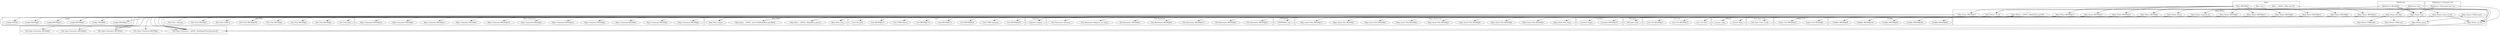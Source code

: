 digraph {
graph [overlap=false]
subgraph cluster_Config {
	label="Config";
	"Config::BEGIN@11";
	"Config::TIEHASH";
	"Config::BEGIN@45";
	"Config::BEGIN@10";
	"Config::BEGIN@9";
	"Config::FETCH";
}
subgraph cluster_Mojo_Command {
	label="Mojo::Command";
	"Mojo::Command::BEGIN@7";
	"Mojo::Command::BEGIN@11";
	"Mojo::Command::BEGIN@6";
	"Mojo::Command::BEGIN@10";
	"Mojo::Command::BEGIN@8";
	"Mojo::Command::BEGIN@5";
	"Mojo::Command::BEGIN@9";
	"Mojo::Command::BEGIN@2";
	"Mojo::Command::BEGIN@12";
	"Mojo::Command::BEGIN@4";
	"Mojo::Command::BEGIN@103";
}
subgraph cluster_XSLoader {
	label="XSLoader";
	"XSLoader::load";
}
subgraph cluster_File_Find {
	label="File::Find";
	"File::Find::BEGIN@3";
	"File::Find::BEGIN@2";
	"File::Find::BEGIN@4";
	"File::Find::BEGIN@5";
	"File::Find::BEGIN@349";
	"File::Find::CORE:qr";
	"File::Find::find";
	"File::Find::_find_dir";
}
subgraph cluster_File_Spec_Functions {
	label="File::Spec::Functions";
	"File::Spec::Functions::BEGIN@3";
	"File::Spec::Functions::__ANON__[File/Spec/Functions.pm:43]";
	"File::Spec::Functions::BEGIN@6";
	"File::Spec::Functions::BEGIN@42";
	"File::Spec::Functions::BEGIN@4";
}
subgraph cluster_version {
	label="version";
	"version::(bool";
	"version::(cmp";
}
subgraph cluster_Exporter {
	label="Exporter";
	"Exporter::import";
}
subgraph cluster_File_Basename {
	label="File::Basename";
	"File::Basename::BEGIN@52";
	"File::Basename::BEGIN@42";
	"File::Basename::BEGIN@371";
	"File::Basename::BEGIN@50";
	"File::Basename::dirname";
	"File::Basename::BEGIN@51";
	"File::Basename::fileparse_set_fstype";
}
subgraph cluster_Mojo_Home {
	label="Mojo::Home";
	"Mojo::Home::CORE:match";
	"Mojo::Home::BEGIN@15";
	"Mojo::Home::detect";
	"Mojo::Home::BEGIN@9";
	"Mojo::Home::BEGIN@11";
	"Mojo::Home::BEGIN@2";
	"Mojo::Home::slurp_rel_file";
	"Mojo::Home::BEGIN@14";
	"Mojo::Home::BEGIN@16";
	"Mojo::Home::mojo_lib_dir";
	"Mojo::Home::BEGIN@13";
	"Mojo::Home::BEGIN@4";
	"Mojo::Home::new";
	"Mojo::Home::parse";
	"Mojo::Home::BEGIN@8";
	"Mojo::Home::__ANON__[Mojo/Home.pm:95]";
	"Mojo::Home::list_files";
	"Mojo::Home::BEGIN@10";
	"Mojo::Home::CORE:ftdir";
	"Mojo::Home::rel_file";
	"Mojo::Home::rel_dir";
	"Mojo::Home::BEGIN@12";
	"Mojo::Home::CORE:sort";
}
subgraph cluster_File_Spec_Unix {
	label="File::Spec::Unix";
	"File::Spec::Unix::curdir";
}
subgraph cluster_List_Util {
	label="List::Util";
	"List::Util::BEGIN@11";
	"List::Util::first";
	"List::Util::BEGIN@12";
}
subgraph cluster_Mojolicious_Command_test {
	label="Mojolicious::Command::test";
	"Mojolicious::Command::test::run";
}
subgraph cluster_overload {
	label="overload";
	"overload::BEGIN@147";
	"overload::import";
}
subgraph cluster_Mojo_Base {
	label="Mojo::Base";
	"Mojo::Base::__ANON__[Mojo/Base.pm:41]";
	"Mojo::Base::new";
	"Mojo::Base::import";
	"Mojo::Base::__ANON__[(eval 56)[Mojo/Base.pm:98]:8]";
}
subgraph cluster_Scalar_Util {
	label="Scalar::Util";
	"Scalar::Util::BEGIN@9";
	"Scalar::Util::BEGIN@10";
}
subgraph cluster_UNIVERSAL {
	label="UNIVERSAL";
	"UNIVERSAL::can";
}
subgraph cluster_FindBin {
	label="FindBin";
	"FindBin::BEGIN@95";
	"FindBin::BEGIN@98";
	"FindBin::BEGIN@205";
	"FindBin::BEGIN@99";
	"FindBin::BEGIN@100";
}
subgraph cluster_Mojo {
	label="Mojo";
	"Mojo::new";
	"Mojo::BEGIN@5";
	"Mojo::__ANON__[Mojo.pm:10]";
}
subgraph cluster_Mojolicious {
	label="Mojolicious";
	"Mojolicious::BEGIN@6";
	"Mojolicious::new";
}
subgraph cluster_Mojo_Asset_File {
	label="Mojo::Asset::File";
	"Mojo::Asset::File::BEGIN@4";
	"Mojo::Asset::File::slurp";
	"Mojo::Asset::File::BEGIN@10";
	"Mojo::Asset::File::BEGIN@5";
	"Mojo::Asset::File::BEGIN@8";
	"Mojo::Asset::File::BEGIN@9";
	"Mojo::Asset::File::BEGIN@6";
	"Mojo::Asset::File::BEGIN@2";
	"Mojo::Asset::File::BEGIN@7";
}
subgraph cluster_Cwd {
	label="Cwd";
	"Cwd::BEGIN@818";
	"Cwd::BEGIN@172";
	"Cwd::BEGIN@170";
	"Cwd::abs_path";
	"Cwd::CORE:fteexec";
	"Cwd::BEGIN@171";
	"Cwd::BEGIN@209";
	"Cwd::CORE:regcomp";
}
"Mojo::BEGIN@5" -> "Mojo::Home::BEGIN@14";
"Mojo::Home::BEGIN@10" -> "Config::BEGIN@10";
"Mojo::Home::BEGIN@9" -> "File::Basename::BEGIN@51";
"Mojo::Home::BEGIN@9" -> "File::Basename::BEGIN@371";
"Mojo::Home::BEGIN@11" -> "File::Spec::Functions::BEGIN@6";
"Mojo::Home::slurp_rel_file" -> "Mojo::Asset::File::slurp";
"Mojo::Home::BEGIN@9" -> "File::Basename::BEGIN@50";
"Mojo::Home::BEGIN@15" -> "Mojo::Command::BEGIN@10";
"Mojo::Home::BEGIN@8" -> "Exporter::import";
"Mojo::Home::BEGIN@11" -> "Exporter::import";
"Mojo::Home::BEGIN@10" -> "Exporter::import";
"Mojo::Home::BEGIN@9" -> "Exporter::import";
"Mojo::Home::BEGIN@13" -> "Exporter::import";
"Mojo::Home::BEGIN@12" -> "Exporter::import";
"Mojo::Home::BEGIN@15" -> "Mojo::Command::BEGIN@8";
"Mojo::Home::BEGIN@10" -> "File::Find::BEGIN@2";
"Mojo::Home::BEGIN@12" -> "FindBin::BEGIN@98";
"Mojo::BEGIN@5" -> "Mojo::Home::BEGIN@4";
"Mojo::Home::BEGIN@10" -> "List::Util::BEGIN@11";
"Mojo::Home::BEGIN@10" -> "version::(bool";
"Mojo::BEGIN@5" -> "Mojo::Home::BEGIN@8";
"Mojo::Home::BEGIN@10" -> "File::Find::BEGIN@5";
"Mojo::Home::BEGIN@9" -> "File::Basename::BEGIN@42";
"Mojo::new" -> "Mojo::Home::rel_file";
"Mojolicious::new" -> "Mojo::Home::rel_file";
"Mojolicious::Command::test::run" -> "Mojo::Home::rel_file";
"Mojo::Home::slurp_rel_file" -> "Mojo::Home::rel_file";
"Mojo::Home::BEGIN@10" -> "File::Find::CORE:qr";
"Mojo::Home::BEGIN@10" -> "Config::BEGIN@45";
"Mojo::Home::BEGIN@10" -> "Config::TIEHASH";
"Mojo::BEGIN@5" -> "Mojo::Home::BEGIN@11";
"Mojolicious::BEGIN@6" -> "Mojo::Home::mojo_lib_dir";
"Mojo::Home::detect" -> "Cwd::abs_path";
"Mojo::Home::BEGIN@10" -> "Config::BEGIN@9";
"Mojo::Home::BEGIN@15" -> "Mojo::Command::BEGIN@12";
"Mojo::Home::BEGIN@15" -> "Mojo::Command::BEGIN@4";
"Mojo::Home::BEGIN@8" -> "Cwd::BEGIN@209";
"Mojo::BEGIN@5" -> "Mojo::Home::BEGIN@10";
"Mojo::Home::BEGIN@14" -> "Mojo::Asset::File::BEGIN@7";
"Mojo::Home::list_files" -> "Mojo::Home::CORE:sort";
"Mojo::Home::BEGIN@10" -> "Scalar::Util::BEGIN@9";
"Mojo::Home::BEGIN@10" -> "File::Find::BEGIN@3";
"Mojo::Home::BEGIN@15" -> "Mojo::Base::__ANON__[Mojo/Base.pm:41]";
"Mojo::Home::BEGIN@14" -> "Mojo::Base::__ANON__[Mojo/Base.pm:41]";
"Mojo::Home::BEGIN@8" -> "Cwd::CORE:fteexec";
"Mojo::Home::BEGIN@15" -> "Mojo::Command::BEGIN@6";
"Mojo::Home::BEGIN@8" -> "Cwd::CORE:regcomp";
"Mojo::Home::BEGIN@10" -> "File::Find::BEGIN@349";
"Mojo::BEGIN@5" -> "Mojo::Home::BEGIN@16";
"Mojo::Home::BEGIN@15" -> "Mojo::Command::BEGIN@2";
"Mojo::Home::BEGIN@8" -> "XSLoader::load";
"Mojo::Home::BEGIN@10" -> "XSLoader::load";
"Mojo::Home::BEGIN@9" -> "File::Basename::BEGIN@52";
"Mojo::Home::detect" -> "File::Spec::Functions::__ANON__[File/Spec/Functions.pm:43]";
"Mojo::Home::parse" -> "File::Spec::Functions::__ANON__[File/Spec/Functions.pm:43]";
"Mojo::Home::__ANON__[Mojo/Home.pm:95]" -> "File::Spec::Functions::__ANON__[File/Spec/Functions.pm:43]";
"Mojo::Home::mojo_lib_dir" -> "File::Spec::Functions::__ANON__[File/Spec/Functions.pm:43]";
"Mojo::Home::list_files" -> "File::Spec::Functions::__ANON__[File/Spec/Functions.pm:43]";
"Mojo::Home::rel_file" -> "File::Spec::Functions::__ANON__[File/Spec/Functions.pm:43]";
"Mojo::Home::rel_dir" -> "File::Spec::Functions::__ANON__[File/Spec/Functions.pm:43]";
"Mojo::Home::detect" -> "Mojo::Base::__ANON__[(eval 56)[Mojo/Base.pm:98]:8]";
"File::Find::_find_dir" -> "Mojo::Home::__ANON__[Mojo/Home.pm:95]";
"Mojo::Home::BEGIN@14" -> "Mojo::Asset::File::BEGIN@6";
"Mojolicious::new" -> "Mojo::Home::rel_dir";
"Mojolicious::BEGIN@6" -> "Mojo::Home::rel_dir";
"Mojo::new" -> "Mojo::Home::detect";
"Mojo::Home::BEGIN@12" -> "FindBin::BEGIN@100";
"Mojo::Home::BEGIN@15" -> "Mojo::Command::BEGIN@103";
"Mojo::Home::BEGIN@8" -> "Cwd::BEGIN@818";
"Mojo::Home::BEGIN@14" -> "Mojo::Asset::File::BEGIN@4";
"Mojo::Home::BEGIN@14" -> "Mojo::Base::import";
"Mojo::Home::BEGIN@16" -> "Mojo::Base::import";
"Mojo::Home::BEGIN@15" -> "Mojo::Base::import";
"Mojo::Home::BEGIN@2" -> "Mojo::Base::import";
"Mojo::Home::mojo_lib_dir" -> "File::Basename::dirname";
"Mojo::Home::BEGIN@11" -> "UNIVERSAL::can";
"Mojo::Home::BEGIN@10" -> "List::Util::BEGIN@12";
"Mojo::Home::BEGIN@11" -> "File::Spec::Functions::BEGIN@42";
"Mojo::Home::BEGIN@11" -> "File::Spec::Functions::BEGIN@4";
"Mojo::BEGIN@5" -> "Mojo::Home::BEGIN@9";
"Mojo::Home::BEGIN@9" -> "File::Basename::fileparse_set_fstype";
"Mojo::BEGIN@5" -> "Mojo::Home::BEGIN@13";
"Mojo::Home::BEGIN@15" -> "Mojo::Command::BEGIN@5";
"Mojo::Home::BEGIN@10" -> "Scalar::Util::BEGIN@10";
"Mojo::Home::BEGIN@4" -> "overload::import";
"Mojo::Home::BEGIN@15" -> "Mojo::Command::BEGIN@11";
"Mojo::Home::BEGIN@8" -> "Cwd::BEGIN@171";
"Mojo::Home::BEGIN@12" -> "FindBin::BEGIN@99";
"Mojo::Home::BEGIN@10" -> "Config::BEGIN@11";
"Mojo::Home::BEGIN@14" -> "Mojo::Asset::File::BEGIN@10";
"Mojo::Home::BEGIN@15" -> "Mojo::Command::BEGIN@9";
"Mojo::Home::list_files" -> "File::Find::find";
"Mojo::BEGIN@5" -> "Mojo::Home::BEGIN@15";
"List::Util::first" -> "Mojo::Home::CORE:match";
"Mojo::Home::BEGIN@11" -> "File::Spec::Functions::BEGIN@3";
"Mojo::Home::new" -> "Mojo::Base::new";
"Mojo::Home::slurp_rel_file" -> "Mojo::Base::new";
"Mojo::Home::BEGIN@10" -> "File::Spec::Unix::curdir";
"Mojo::Home::BEGIN@4" -> "overload::BEGIN@147";
"Mojo::Home::BEGIN@15" -> "Mojo::Command::BEGIN@7";
"Mojolicious::BEGIN@6" -> "Mojo::Home::new";
"Mojolicious::Command::test::run" -> "Mojo::Home::new";
"Mojo::__ANON__[Mojo.pm:10]" -> "Mojo::Home::new";
"Mojo::Home::BEGIN@8" -> "Cwd::BEGIN@170";
"Mojo::Home::new" -> "Mojo::Home::parse";
"Mojolicious::BEGIN@6" -> "Mojo::Home::parse";
"Mojo::Home::BEGIN@10" -> "version::(cmp";
"Mojolicious::Command::test::run" -> "Mojo::Home::list_files";
"Mojo::Home::BEGIN@14" -> "Mojo::Asset::File::BEGIN@8";
"Mojo::Home::list_files" -> "Mojo::Home::CORE:ftdir";
"Mojo::Home::BEGIN@12" -> "FindBin::BEGIN@95";
"Mojo::Home::BEGIN@10" -> "File::Find::BEGIN@4";
"Mojo::Home::BEGIN@12" -> "FindBin::BEGIN@205";
"Mojolicious::BEGIN@6" -> "Mojo::Home::slurp_rel_file";
"Mojo::BEGIN@5" -> "Mojo::Home::BEGIN@2";
"Mojo::Home::BEGIN@8" -> "Cwd::BEGIN@172";
"Mojo::Home::BEGIN@14" -> "Mojo::Asset::File::BEGIN@9";
"Mojo::Home::BEGIN@10" -> "Config::FETCH";
"Mojo::Home::BEGIN@14" -> "Mojo::Asset::File::BEGIN@5";
"Mojo::Home::__ANON__[Mojo/Home.pm:95]" -> "List::Util::first";
"Mojo::Home::BEGIN@14" -> "Mojo::Asset::File::BEGIN@2";
"Mojo::BEGIN@5" -> "Mojo::Home::BEGIN@12";
}

